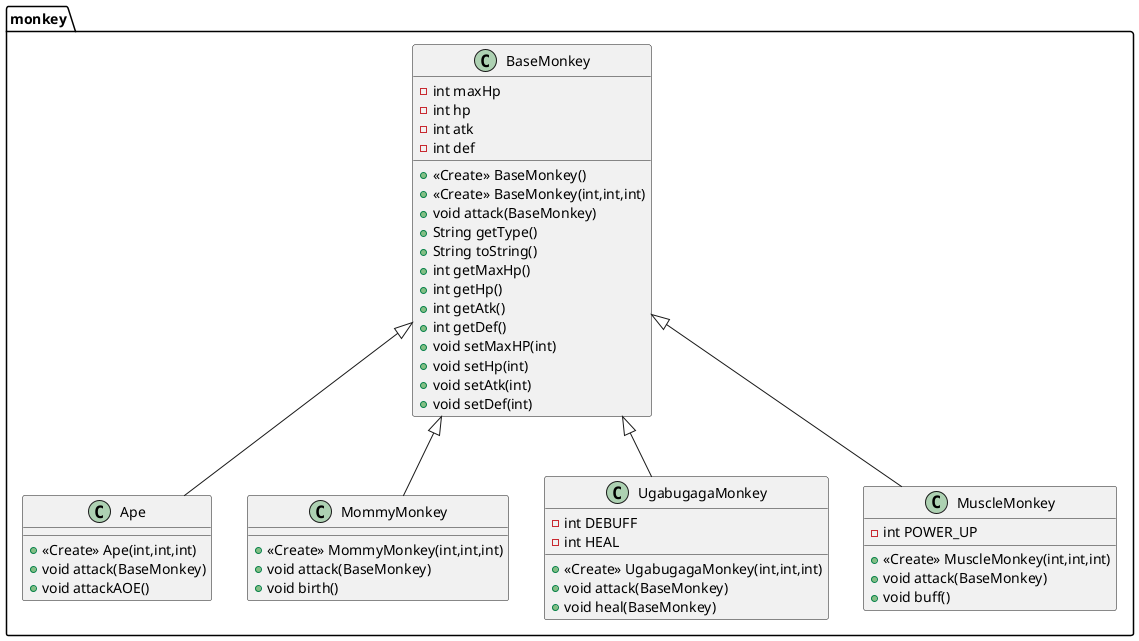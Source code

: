 @startuml
class monkey.Ape {
+ <<Create>> Ape(int,int,int)
+ void attack(BaseMonkey)
+ void attackAOE()
}
class monkey.MommyMonkey {
+ <<Create>> MommyMonkey(int,int,int)
+ void attack(BaseMonkey)
+ void birth()
}
class monkey.UgabugagaMonkey {
- int DEBUFF
- int HEAL
+ <<Create>> UgabugagaMonkey(int,int,int)
+ void attack(BaseMonkey)
+ void heal(BaseMonkey)
}
class monkey.MuscleMonkey {
- int POWER_UP
+ <<Create>> MuscleMonkey(int,int,int)
+ void attack(BaseMonkey)
+ void buff()
}
class monkey.BaseMonkey {
- int maxHp
- int hp
- int atk
- int def
+ <<Create>> BaseMonkey()
+ <<Create>> BaseMonkey(int,int,int)
+ void attack(BaseMonkey)
+ String getType()
+ String toString()
+ int getMaxHp()
+ int getHp()
+ int getAtk()
+ int getDef()
+ void setMaxHP(int)
+ void setHp(int)
+ void setAtk(int)
+ void setDef(int)
}


monkey.BaseMonkey <|-- monkey.Ape
monkey.BaseMonkey <|-- monkey.MommyMonkey
monkey.BaseMonkey <|-- monkey.UgabugagaMonkey
monkey.BaseMonkey <|-- monkey.MuscleMonkey
@enduml